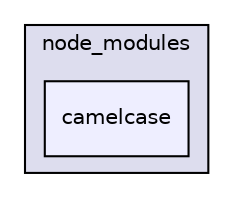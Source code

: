 digraph "gulp-src/node_modules/gulp-html-to-json/node_modules/gulp-util/node_modules/dateformat/node_modules/meow/node_modules/camelcase-keys/node_modules/camelcase" {
  compound=true
  node [ fontsize="10", fontname="Helvetica"];
  edge [ labelfontsize="10", labelfontname="Helvetica"];
  subgraph clusterdir_af37a67eeaba6a67059c79cfde6a66c8 {
    graph [ bgcolor="#ddddee", pencolor="black", label="node_modules" fontname="Helvetica", fontsize="10", URL="dir_af37a67eeaba6a67059c79cfde6a66c8.html"]
  dir_39b40b22375554e67c4faa750fb0c8d7 [shape=box, label="camelcase", style="filled", fillcolor="#eeeeff", pencolor="black", URL="dir_39b40b22375554e67c4faa750fb0c8d7.html"];
  }
}
